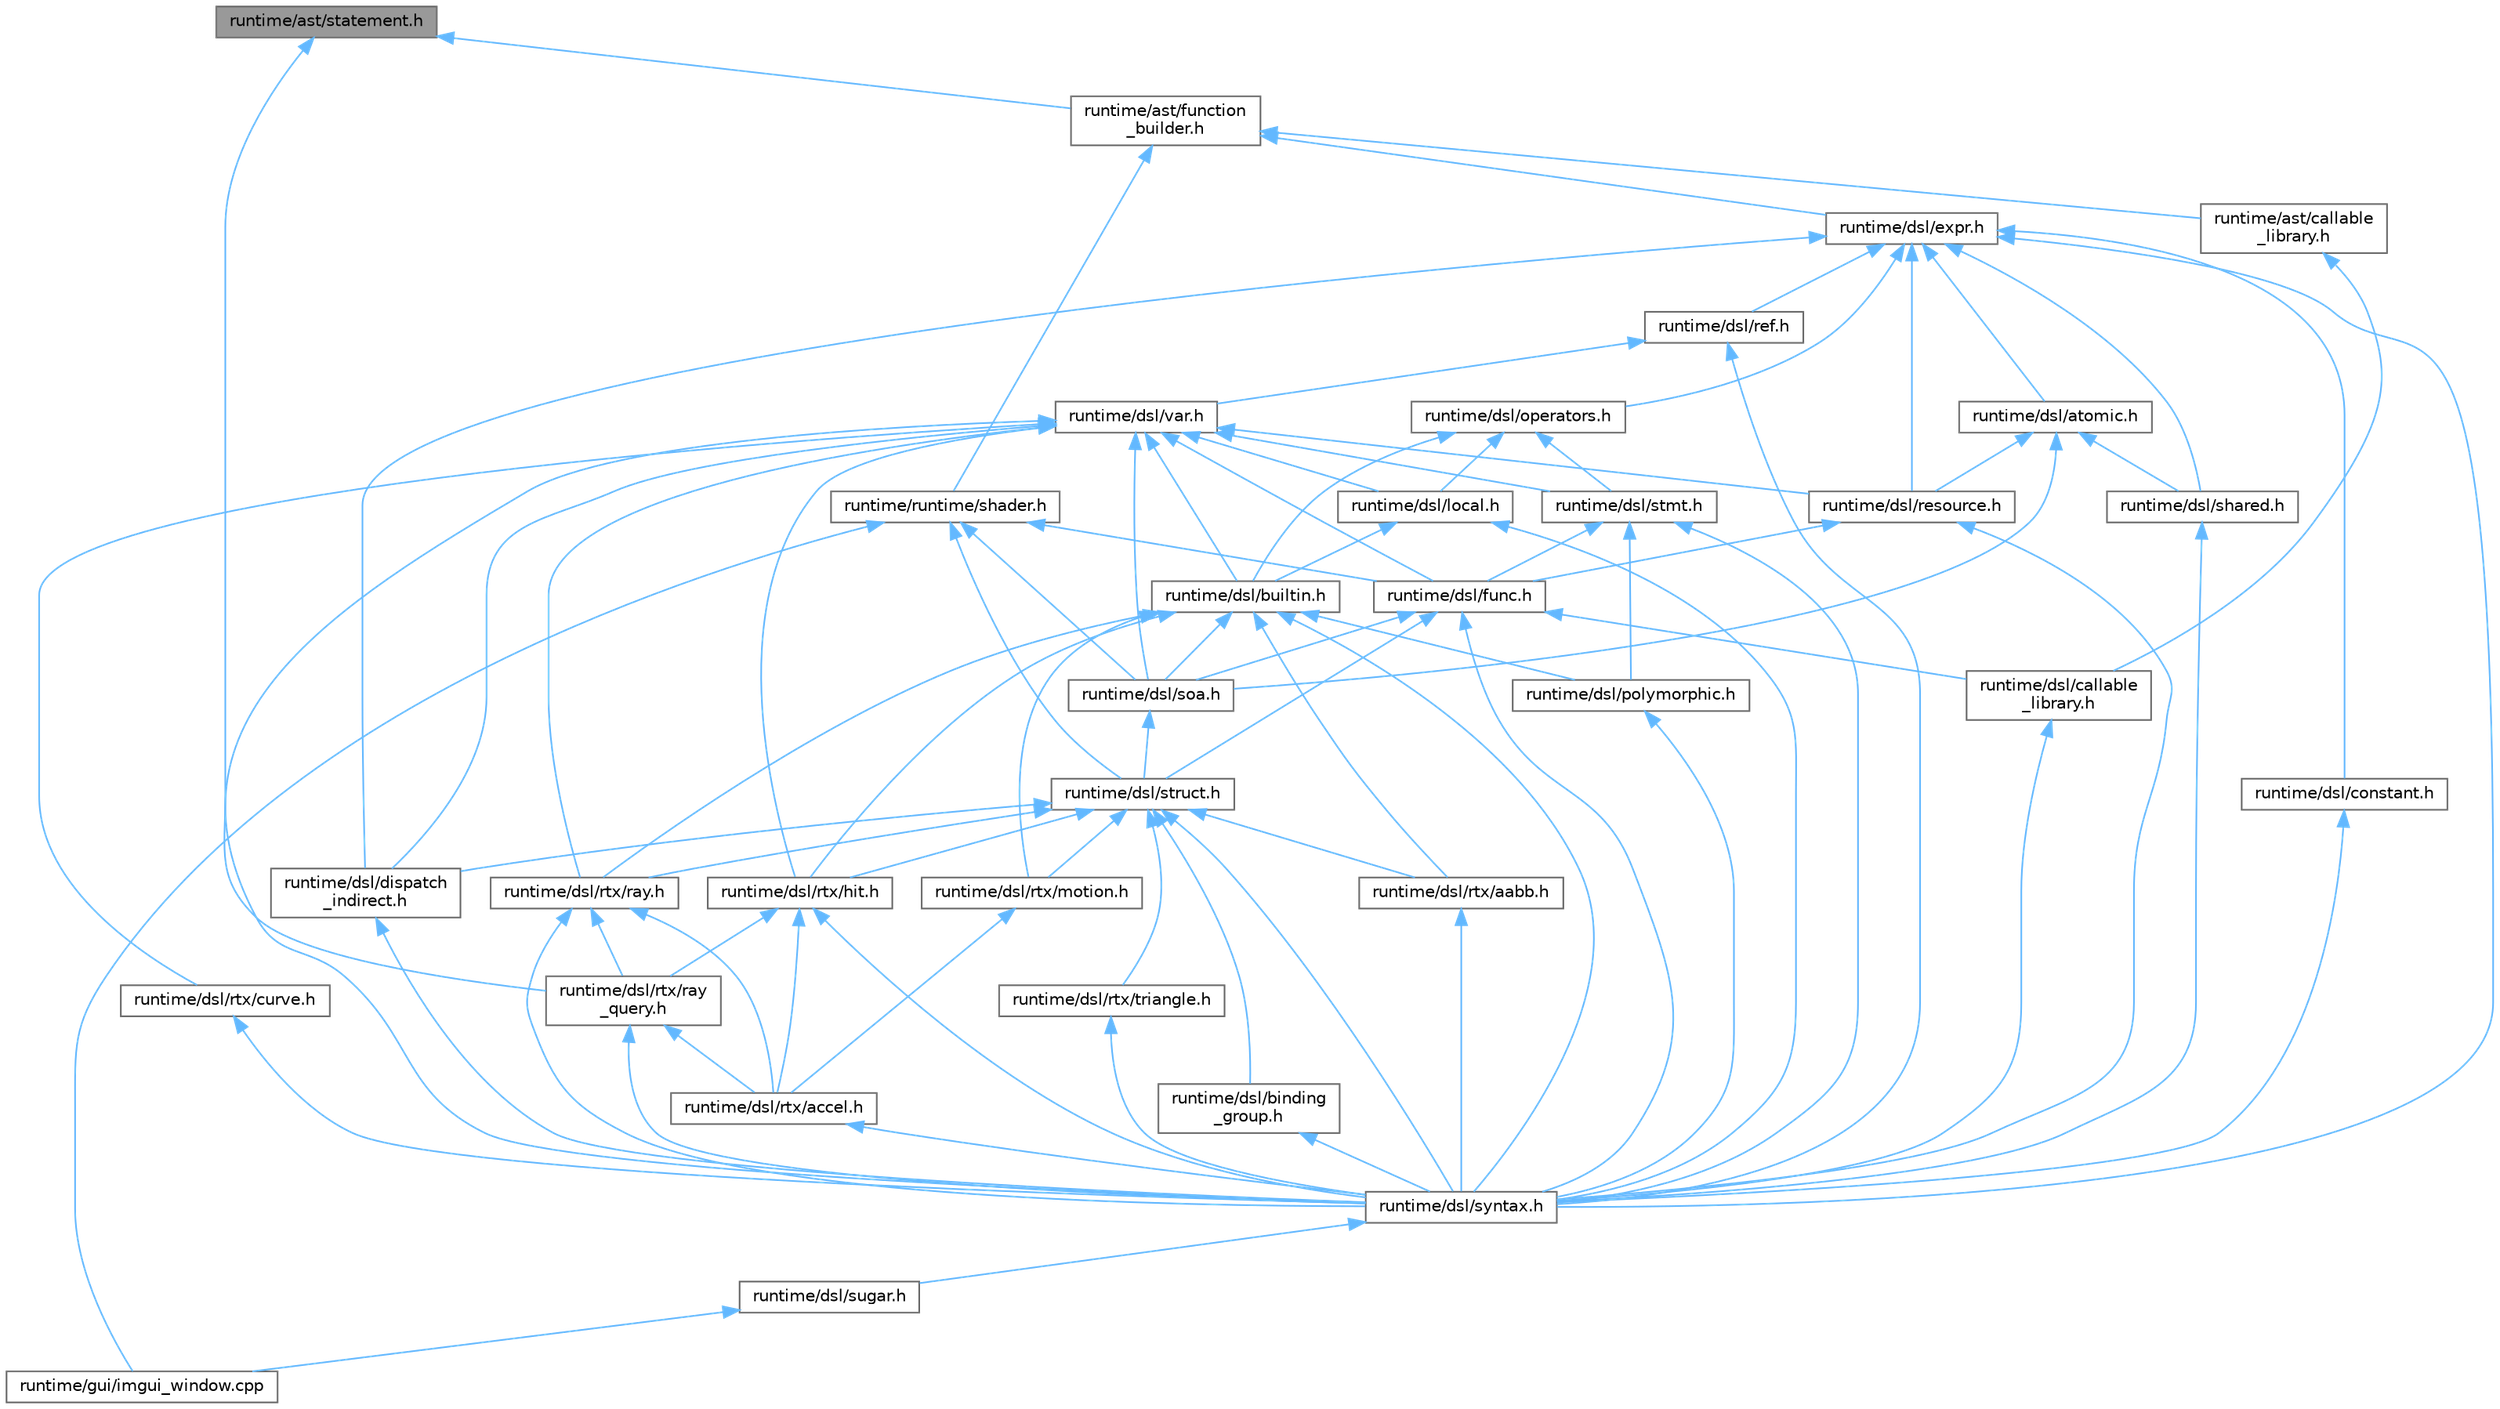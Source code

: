 digraph "runtime/ast/statement.h"
{
 // LATEX_PDF_SIZE
  bgcolor="transparent";
  edge [fontname=Helvetica,fontsize=10,labelfontname=Helvetica,labelfontsize=10];
  node [fontname=Helvetica,fontsize=10,shape=box,height=0.2,width=0.4];
  Node1 [id="Node000001",label="runtime/ast/statement.h",height=0.2,width=0.4,color="gray40", fillcolor="grey60", style="filled", fontcolor="black",tooltip=" "];
  Node1 -> Node2 [id="edge86_Node000001_Node000002",dir="back",color="steelblue1",style="solid",tooltip=" "];
  Node2 [id="Node000002",label="runtime/ast/function\l_builder.h",height=0.2,width=0.4,color="grey40", fillcolor="white", style="filled",URL="$function__builder_8h.html",tooltip=" "];
  Node2 -> Node3 [id="edge87_Node000002_Node000003",dir="back",color="steelblue1",style="solid",tooltip=" "];
  Node3 [id="Node000003",label="runtime/ast/callable\l_library.h",height=0.2,width=0.4,color="grey40", fillcolor="white", style="filled",URL="$ast_2callable__library_8h.html",tooltip=" "];
  Node3 -> Node4 [id="edge88_Node000003_Node000004",dir="back",color="steelblue1",style="solid",tooltip=" "];
  Node4 [id="Node000004",label="runtime/dsl/callable\l_library.h",height=0.2,width=0.4,color="grey40", fillcolor="white", style="filled",URL="$dsl_2callable__library_8h.html",tooltip=" "];
  Node4 -> Node5 [id="edge89_Node000004_Node000005",dir="back",color="steelblue1",style="solid",tooltip=" "];
  Node5 [id="Node000005",label="runtime/dsl/syntax.h",height=0.2,width=0.4,color="grey40", fillcolor="white", style="filled",URL="$syntax_8h.html",tooltip=" "];
  Node5 -> Node6 [id="edge90_Node000005_Node000006",dir="back",color="steelblue1",style="solid",tooltip=" "];
  Node6 [id="Node000006",label="runtime/dsl/sugar.h",height=0.2,width=0.4,color="grey40", fillcolor="white", style="filled",URL="$sugar_8h.html",tooltip=" "];
  Node6 -> Node7 [id="edge91_Node000006_Node000007",dir="back",color="steelblue1",style="solid",tooltip=" "];
  Node7 [id="Node000007",label="runtime/gui/imgui_window.cpp",height=0.2,width=0.4,color="grey40", fillcolor="white", style="filled",URL="$imgui__window_8cpp.html",tooltip=" "];
  Node2 -> Node8 [id="edge92_Node000002_Node000008",dir="back",color="steelblue1",style="solid",tooltip=" "];
  Node8 [id="Node000008",label="runtime/dsl/expr.h",height=0.2,width=0.4,color="grey40", fillcolor="white", style="filled",URL="$expr_8h.html",tooltip=" "];
  Node8 -> Node9 [id="edge93_Node000008_Node000009",dir="back",color="steelblue1",style="solid",tooltip=" "];
  Node9 [id="Node000009",label="runtime/dsl/atomic.h",height=0.2,width=0.4,color="grey40", fillcolor="white", style="filled",URL="$dsl_2atomic_8h.html",tooltip=" "];
  Node9 -> Node10 [id="edge94_Node000009_Node000010",dir="back",color="steelblue1",style="solid",tooltip=" "];
  Node10 [id="Node000010",label="runtime/dsl/resource.h",height=0.2,width=0.4,color="grey40", fillcolor="white", style="filled",URL="$dsl_2resource_8h.html",tooltip=" "];
  Node10 -> Node11 [id="edge95_Node000010_Node000011",dir="back",color="steelblue1",style="solid",tooltip=" "];
  Node11 [id="Node000011",label="runtime/dsl/func.h",height=0.2,width=0.4,color="grey40", fillcolor="white", style="filled",URL="$func_8h.html",tooltip=" "];
  Node11 -> Node4 [id="edge96_Node000011_Node000004",dir="back",color="steelblue1",style="solid",tooltip=" "];
  Node11 -> Node12 [id="edge97_Node000011_Node000012",dir="back",color="steelblue1",style="solid",tooltip=" "];
  Node12 [id="Node000012",label="runtime/dsl/soa.h",height=0.2,width=0.4,color="grey40", fillcolor="white", style="filled",URL="$soa_8h.html",tooltip=" "];
  Node12 -> Node13 [id="edge98_Node000012_Node000013",dir="back",color="steelblue1",style="solid",tooltip=" "];
  Node13 [id="Node000013",label="runtime/dsl/struct.h",height=0.2,width=0.4,color="grey40", fillcolor="white", style="filled",URL="$struct_8h.html",tooltip=" "];
  Node13 -> Node14 [id="edge99_Node000013_Node000014",dir="back",color="steelblue1",style="solid",tooltip=" "];
  Node14 [id="Node000014",label="runtime/dsl/binding\l_group.h",height=0.2,width=0.4,color="grey40", fillcolor="white", style="filled",URL="$binding__group_8h.html",tooltip=" "];
  Node14 -> Node5 [id="edge100_Node000014_Node000005",dir="back",color="steelblue1",style="solid",tooltip=" "];
  Node13 -> Node15 [id="edge101_Node000013_Node000015",dir="back",color="steelblue1",style="solid",tooltip=" "];
  Node15 [id="Node000015",label="runtime/dsl/dispatch\l_indirect.h",height=0.2,width=0.4,color="grey40", fillcolor="white", style="filled",URL="$dispatch__indirect_8h.html",tooltip=" "];
  Node15 -> Node5 [id="edge102_Node000015_Node000005",dir="back",color="steelblue1",style="solid",tooltip=" "];
  Node13 -> Node16 [id="edge103_Node000013_Node000016",dir="back",color="steelblue1",style="solid",tooltip=" "];
  Node16 [id="Node000016",label="runtime/dsl/rtx/aabb.h",height=0.2,width=0.4,color="grey40", fillcolor="white", style="filled",URL="$dsl_2rtx_2aabb_8h.html",tooltip=" "];
  Node16 -> Node5 [id="edge104_Node000016_Node000005",dir="back",color="steelblue1",style="solid",tooltip=" "];
  Node13 -> Node17 [id="edge105_Node000013_Node000017",dir="back",color="steelblue1",style="solid",tooltip=" "];
  Node17 [id="Node000017",label="runtime/dsl/rtx/hit.h",height=0.2,width=0.4,color="grey40", fillcolor="white", style="filled",URL="$dsl_2rtx_2hit_8h.html",tooltip=" "];
  Node17 -> Node18 [id="edge106_Node000017_Node000018",dir="back",color="steelblue1",style="solid",tooltip=" "];
  Node18 [id="Node000018",label="runtime/dsl/rtx/accel.h",height=0.2,width=0.4,color="grey40", fillcolor="white", style="filled",URL="$dsl_2rtx_2accel_8h.html",tooltip=" "];
  Node18 -> Node5 [id="edge107_Node000018_Node000005",dir="back",color="steelblue1",style="solid",tooltip=" "];
  Node17 -> Node19 [id="edge108_Node000017_Node000019",dir="back",color="steelblue1",style="solid",tooltip=" "];
  Node19 [id="Node000019",label="runtime/dsl/rtx/ray\l_query.h",height=0.2,width=0.4,color="grey40", fillcolor="white", style="filled",URL="$ray__query_8h.html",tooltip=" "];
  Node19 -> Node18 [id="edge109_Node000019_Node000018",dir="back",color="steelblue1",style="solid",tooltip=" "];
  Node19 -> Node5 [id="edge110_Node000019_Node000005",dir="back",color="steelblue1",style="solid",tooltip=" "];
  Node17 -> Node5 [id="edge111_Node000017_Node000005",dir="back",color="steelblue1",style="solid",tooltip=" "];
  Node13 -> Node20 [id="edge112_Node000013_Node000020",dir="back",color="steelblue1",style="solid",tooltip=" "];
  Node20 [id="Node000020",label="runtime/dsl/rtx/motion.h",height=0.2,width=0.4,color="grey40", fillcolor="white", style="filled",URL="$motion_8h.html",tooltip=" "];
  Node20 -> Node18 [id="edge113_Node000020_Node000018",dir="back",color="steelblue1",style="solid",tooltip=" "];
  Node13 -> Node21 [id="edge114_Node000013_Node000021",dir="back",color="steelblue1",style="solid",tooltip=" "];
  Node21 [id="Node000021",label="runtime/dsl/rtx/ray.h",height=0.2,width=0.4,color="grey40", fillcolor="white", style="filled",URL="$dsl_2rtx_2ray_8h.html",tooltip=" "];
  Node21 -> Node18 [id="edge115_Node000021_Node000018",dir="back",color="steelblue1",style="solid",tooltip=" "];
  Node21 -> Node19 [id="edge116_Node000021_Node000019",dir="back",color="steelblue1",style="solid",tooltip=" "];
  Node21 -> Node5 [id="edge117_Node000021_Node000005",dir="back",color="steelblue1",style="solid",tooltip=" "];
  Node13 -> Node22 [id="edge118_Node000013_Node000022",dir="back",color="steelblue1",style="solid",tooltip=" "];
  Node22 [id="Node000022",label="runtime/dsl/rtx/triangle.h",height=0.2,width=0.4,color="grey40", fillcolor="white", style="filled",URL="$dsl_2rtx_2triangle_8h.html",tooltip=" "];
  Node22 -> Node5 [id="edge119_Node000022_Node000005",dir="back",color="steelblue1",style="solid",tooltip=" "];
  Node13 -> Node5 [id="edge120_Node000013_Node000005",dir="back",color="steelblue1",style="solid",tooltip=" "];
  Node11 -> Node13 [id="edge121_Node000011_Node000013",dir="back",color="steelblue1",style="solid",tooltip=" "];
  Node11 -> Node5 [id="edge122_Node000011_Node000005",dir="back",color="steelblue1",style="solid",tooltip=" "];
  Node10 -> Node5 [id="edge123_Node000010_Node000005",dir="back",color="steelblue1",style="solid",tooltip=" "];
  Node9 -> Node23 [id="edge124_Node000009_Node000023",dir="back",color="steelblue1",style="solid",tooltip=" "];
  Node23 [id="Node000023",label="runtime/dsl/shared.h",height=0.2,width=0.4,color="grey40", fillcolor="white", style="filled",URL="$shared_8h.html",tooltip=" "];
  Node23 -> Node5 [id="edge125_Node000023_Node000005",dir="back",color="steelblue1",style="solid",tooltip=" "];
  Node9 -> Node12 [id="edge126_Node000009_Node000012",dir="back",color="steelblue1",style="solid",tooltip=" "];
  Node8 -> Node24 [id="edge127_Node000008_Node000024",dir="back",color="steelblue1",style="solid",tooltip=" "];
  Node24 [id="Node000024",label="runtime/dsl/constant.h",height=0.2,width=0.4,color="grey40", fillcolor="white", style="filled",URL="$constant_8h.html",tooltip=" "];
  Node24 -> Node5 [id="edge128_Node000024_Node000005",dir="back",color="steelblue1",style="solid",tooltip=" "];
  Node8 -> Node15 [id="edge129_Node000008_Node000015",dir="back",color="steelblue1",style="solid",tooltip=" "];
  Node8 -> Node25 [id="edge130_Node000008_Node000025",dir="back",color="steelblue1",style="solid",tooltip=" "];
  Node25 [id="Node000025",label="runtime/dsl/operators.h",height=0.2,width=0.4,color="grey40", fillcolor="white", style="filled",URL="$operators_8h.html",tooltip=" "];
  Node25 -> Node26 [id="edge131_Node000025_Node000026",dir="back",color="steelblue1",style="solid",tooltip=" "];
  Node26 [id="Node000026",label="runtime/dsl/builtin.h",height=0.2,width=0.4,color="grey40", fillcolor="white", style="filled",URL="$builtin_8h.html",tooltip=" "];
  Node26 -> Node27 [id="edge132_Node000026_Node000027",dir="back",color="steelblue1",style="solid",tooltip=" "];
  Node27 [id="Node000027",label="runtime/dsl/polymorphic.h",height=0.2,width=0.4,color="grey40", fillcolor="white", style="filled",URL="$polymorphic_8h.html",tooltip=" "];
  Node27 -> Node5 [id="edge133_Node000027_Node000005",dir="back",color="steelblue1",style="solid",tooltip=" "];
  Node26 -> Node16 [id="edge134_Node000026_Node000016",dir="back",color="steelblue1",style="solid",tooltip=" "];
  Node26 -> Node17 [id="edge135_Node000026_Node000017",dir="back",color="steelblue1",style="solid",tooltip=" "];
  Node26 -> Node20 [id="edge136_Node000026_Node000020",dir="back",color="steelblue1",style="solid",tooltip=" "];
  Node26 -> Node21 [id="edge137_Node000026_Node000021",dir="back",color="steelblue1",style="solid",tooltip=" "];
  Node26 -> Node12 [id="edge138_Node000026_Node000012",dir="back",color="steelblue1",style="solid",tooltip=" "];
  Node26 -> Node5 [id="edge139_Node000026_Node000005",dir="back",color="steelblue1",style="solid",tooltip=" "];
  Node25 -> Node28 [id="edge140_Node000025_Node000028",dir="back",color="steelblue1",style="solid",tooltip=" "];
  Node28 [id="Node000028",label="runtime/dsl/local.h",height=0.2,width=0.4,color="grey40", fillcolor="white", style="filled",URL="$local_8h.html",tooltip=" "];
  Node28 -> Node26 [id="edge141_Node000028_Node000026",dir="back",color="steelblue1",style="solid",tooltip=" "];
  Node28 -> Node5 [id="edge142_Node000028_Node000005",dir="back",color="steelblue1",style="solid",tooltip=" "];
  Node25 -> Node29 [id="edge143_Node000025_Node000029",dir="back",color="steelblue1",style="solid",tooltip=" "];
  Node29 [id="Node000029",label="runtime/dsl/stmt.h",height=0.2,width=0.4,color="grey40", fillcolor="white", style="filled",URL="$stmt_8h.html",tooltip=" "];
  Node29 -> Node11 [id="edge144_Node000029_Node000011",dir="back",color="steelblue1",style="solid",tooltip=" "];
  Node29 -> Node27 [id="edge145_Node000029_Node000027",dir="back",color="steelblue1",style="solid",tooltip=" "];
  Node29 -> Node5 [id="edge146_Node000029_Node000005",dir="back",color="steelblue1",style="solid",tooltip=" "];
  Node8 -> Node30 [id="edge147_Node000008_Node000030",dir="back",color="steelblue1",style="solid",tooltip=" "];
  Node30 [id="Node000030",label="runtime/dsl/ref.h",height=0.2,width=0.4,color="grey40", fillcolor="white", style="filled",URL="$ref_8h.html",tooltip=" "];
  Node30 -> Node5 [id="edge148_Node000030_Node000005",dir="back",color="steelblue1",style="solid",tooltip=" "];
  Node30 -> Node31 [id="edge149_Node000030_Node000031",dir="back",color="steelblue1",style="solid",tooltip=" "];
  Node31 [id="Node000031",label="runtime/dsl/var.h",height=0.2,width=0.4,color="grey40", fillcolor="white", style="filled",URL="$var_8h.html",tooltip=" "];
  Node31 -> Node26 [id="edge150_Node000031_Node000026",dir="back",color="steelblue1",style="solid",tooltip=" "];
  Node31 -> Node15 [id="edge151_Node000031_Node000015",dir="back",color="steelblue1",style="solid",tooltip=" "];
  Node31 -> Node11 [id="edge152_Node000031_Node000011",dir="back",color="steelblue1",style="solid",tooltip=" "];
  Node31 -> Node28 [id="edge153_Node000031_Node000028",dir="back",color="steelblue1",style="solid",tooltip=" "];
  Node31 -> Node10 [id="edge154_Node000031_Node000010",dir="back",color="steelblue1",style="solid",tooltip=" "];
  Node31 -> Node32 [id="edge155_Node000031_Node000032",dir="back",color="steelblue1",style="solid",tooltip=" "];
  Node32 [id="Node000032",label="runtime/dsl/rtx/curve.h",height=0.2,width=0.4,color="grey40", fillcolor="white", style="filled",URL="$dsl_2rtx_2curve_8h.html",tooltip=" "];
  Node32 -> Node5 [id="edge156_Node000032_Node000005",dir="back",color="steelblue1",style="solid",tooltip=" "];
  Node31 -> Node17 [id="edge157_Node000031_Node000017",dir="back",color="steelblue1",style="solid",tooltip=" "];
  Node31 -> Node21 [id="edge158_Node000031_Node000021",dir="back",color="steelblue1",style="solid",tooltip=" "];
  Node31 -> Node12 [id="edge159_Node000031_Node000012",dir="back",color="steelblue1",style="solid",tooltip=" "];
  Node31 -> Node29 [id="edge160_Node000031_Node000029",dir="back",color="steelblue1",style="solid",tooltip=" "];
  Node31 -> Node5 [id="edge161_Node000031_Node000005",dir="back",color="steelblue1",style="solid",tooltip=" "];
  Node8 -> Node10 [id="edge162_Node000008_Node000010",dir="back",color="steelblue1",style="solid",tooltip=" "];
  Node8 -> Node23 [id="edge163_Node000008_Node000023",dir="back",color="steelblue1",style="solid",tooltip=" "];
  Node8 -> Node5 [id="edge164_Node000008_Node000005",dir="back",color="steelblue1",style="solid",tooltip=" "];
  Node2 -> Node33 [id="edge165_Node000002_Node000033",dir="back",color="steelblue1",style="solid",tooltip=" "];
  Node33 [id="Node000033",label="runtime/runtime/shader.h",height=0.2,width=0.4,color="grey40", fillcolor="white", style="filled",URL="$shader_8h.html",tooltip=" "];
  Node33 -> Node11 [id="edge166_Node000033_Node000011",dir="back",color="steelblue1",style="solid",tooltip=" "];
  Node33 -> Node12 [id="edge167_Node000033_Node000012",dir="back",color="steelblue1",style="solid",tooltip=" "];
  Node33 -> Node13 [id="edge168_Node000033_Node000013",dir="back",color="steelblue1",style="solid",tooltip=" "];
  Node33 -> Node7 [id="edge169_Node000033_Node000007",dir="back",color="steelblue1",style="solid",tooltip=" "];
  Node1 -> Node19 [id="edge170_Node000001_Node000019",dir="back",color="steelblue1",style="solid",tooltip=" "];
}

